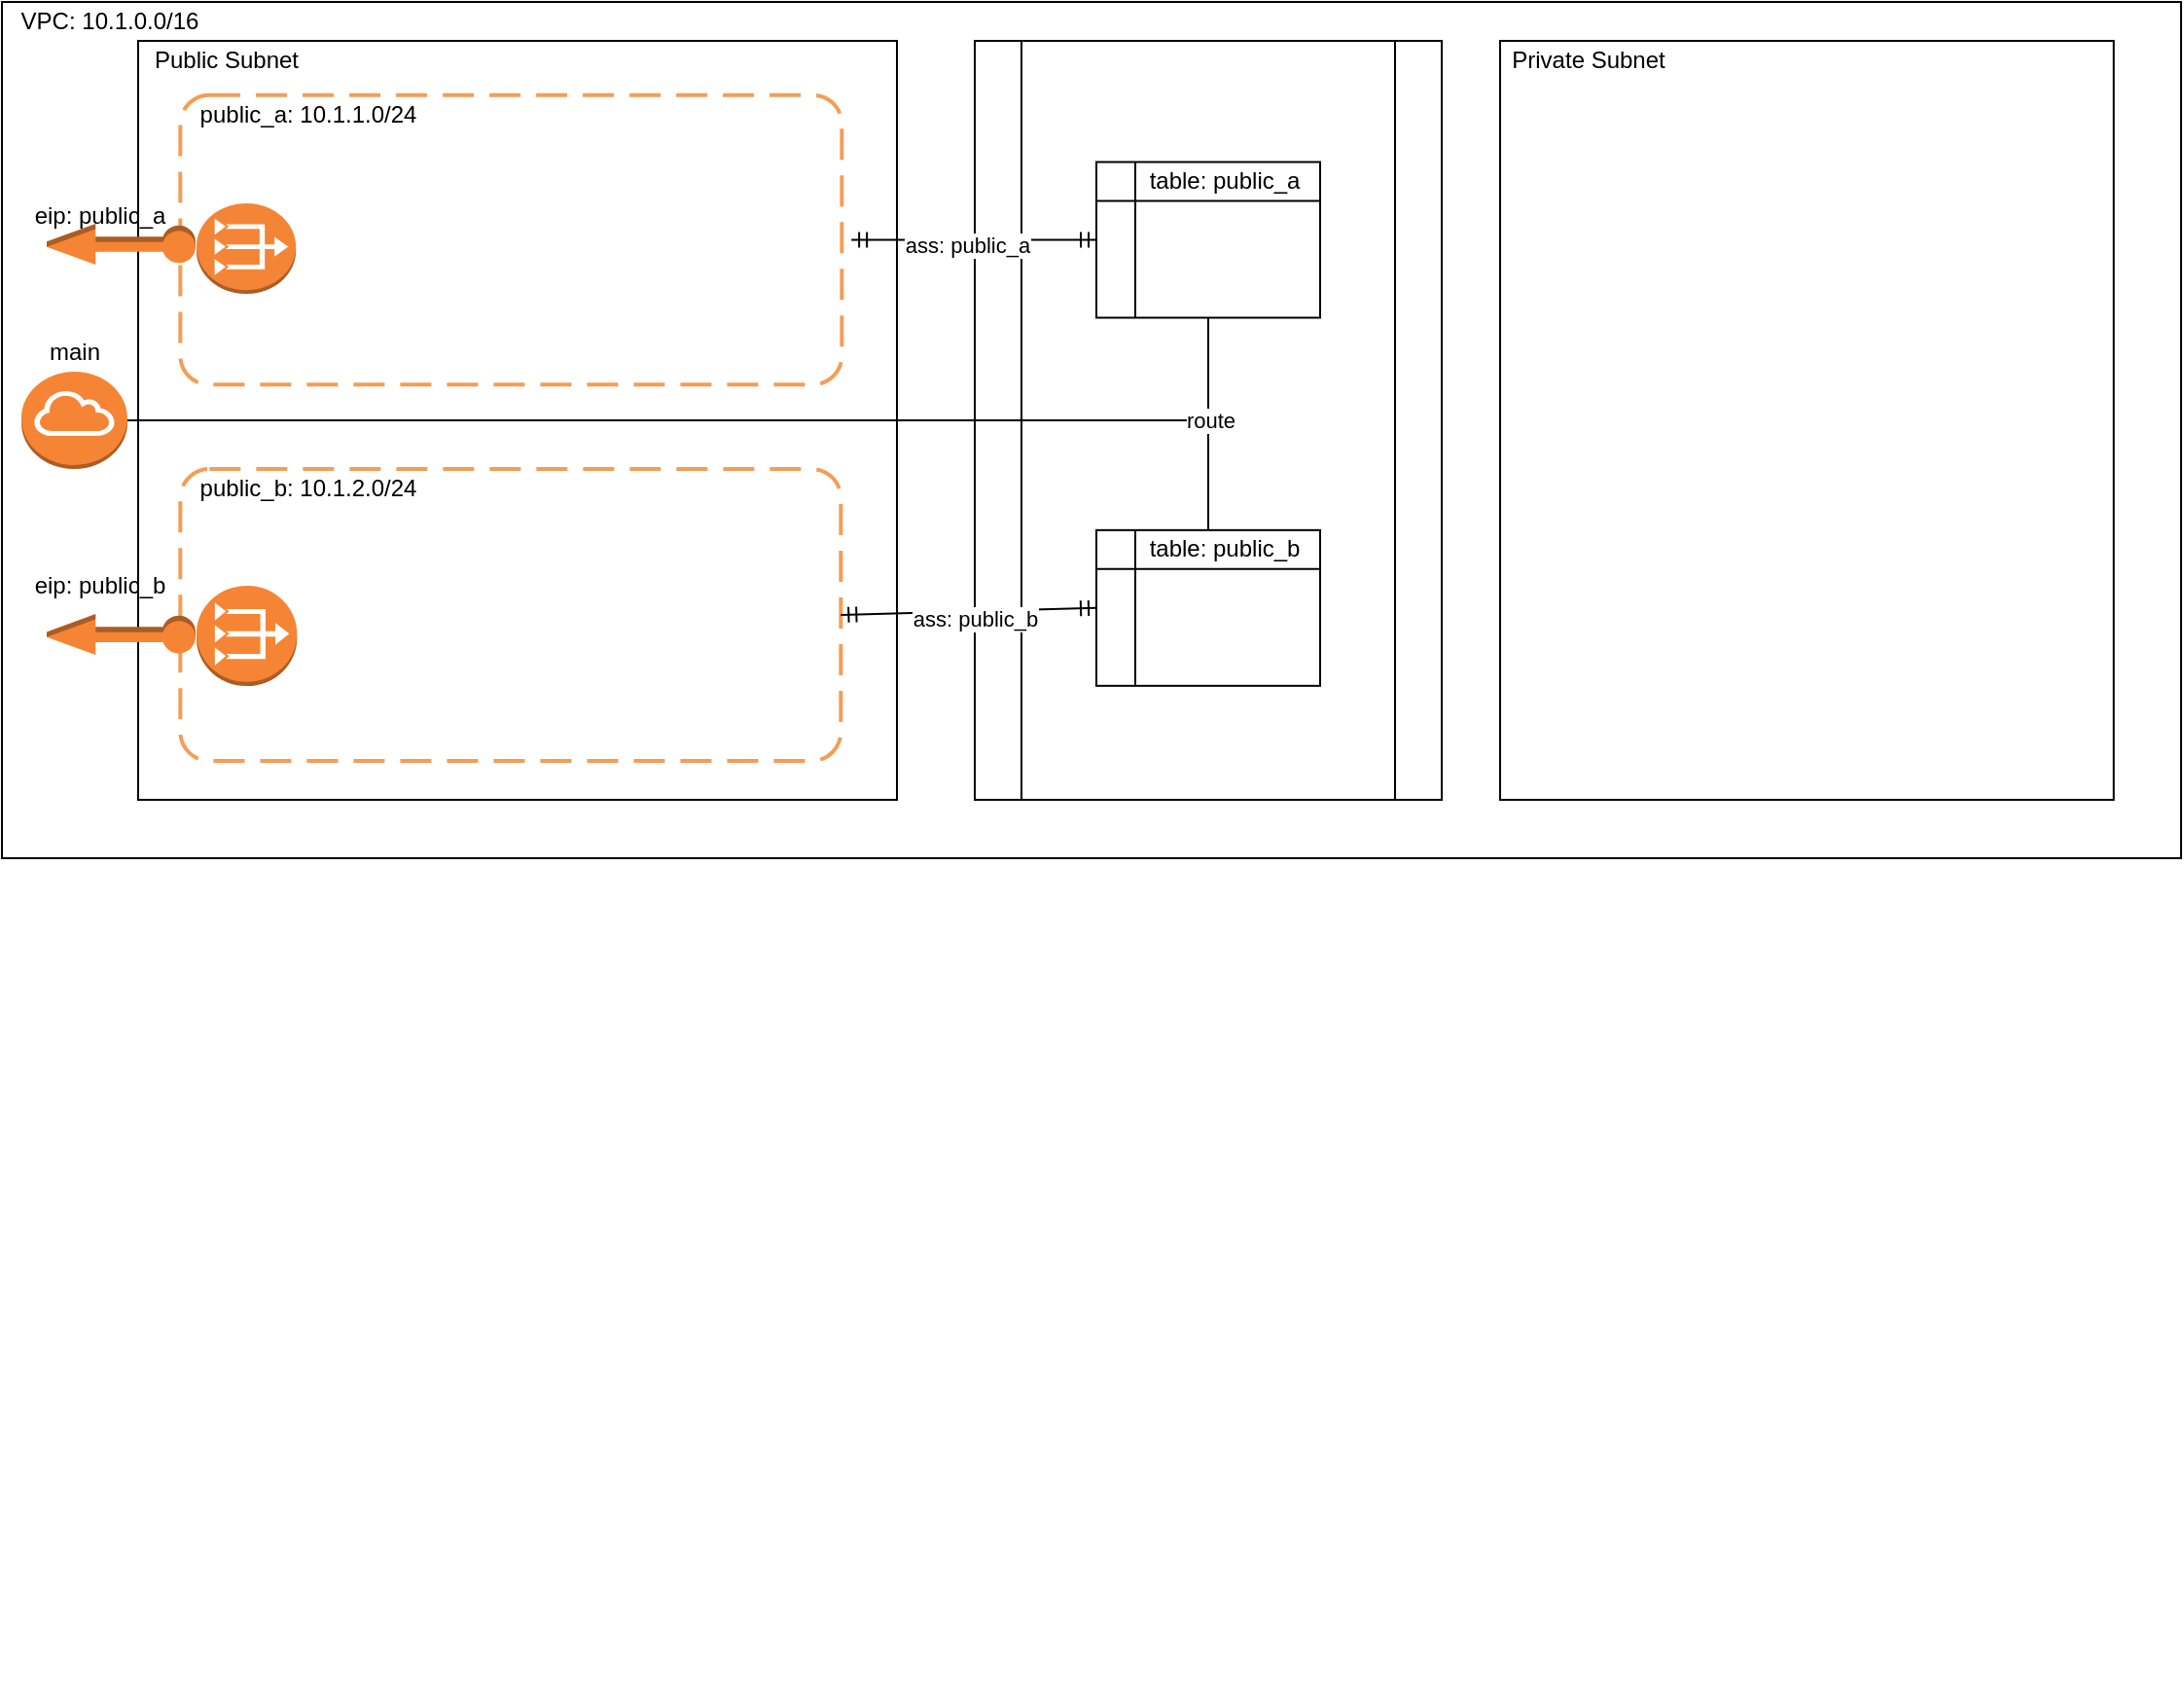<mxfile version="13.1.3">
    <diagram id="6hGFLwfOUW9BJ-s0fimq" name="Page-1">
        <mxGraphModel dx="504" dy="525" grid="1" gridSize="10" guides="1" tooltips="1" connect="1" arrows="1" fold="1" page="1" pageScale="1" pageWidth="827" pageHeight="1169" math="0" shadow="0">
            <root>
                <mxCell id="0"/>
                <mxCell id="1" parent="0"/>
                <mxCell id="36" value="" style="group" parent="1" vertex="1" connectable="0">
                    <mxGeometry x="250" y="110" width="1120" height="868.749" as="geometry"/>
                </mxCell>
                <mxCell id="44" value="" style="group" parent="36" vertex="1" connectable="0">
                    <mxGeometry width="1120" height="868.749" as="geometry"/>
                </mxCell>
                <mxCell id="2" value="" style="rounded=0;whiteSpace=wrap;html=1;" parent="44" vertex="1">
                    <mxGeometry width="1120" height="440" as="geometry"/>
                </mxCell>
                <mxCell id="3" value="VPC: 10.1.0.0/16" style="text;html=1;align=center;verticalAlign=middle;resizable=0;points=[];autosize=1;" parent="44" vertex="1">
                    <mxGeometry width="110" height="20" as="geometry"/>
                </mxCell>
                <mxCell id="12" value="" style="group" parent="44" vertex="1" connectable="0">
                    <mxGeometry x="70" y="20" width="390" height="848.749" as="geometry"/>
                </mxCell>
                <mxCell id="5" value="" style="rounded=0;whiteSpace=wrap;html=1;" parent="12" vertex="1">
                    <mxGeometry width="390" height="390" as="geometry"/>
                </mxCell>
                <mxCell id="11" value="Public Subnet" style="text;html=1;align=center;verticalAlign=middle;resizable=0;points=[];autosize=1;" parent="12" vertex="1">
                    <mxGeometry width="90" height="20" as="geometry"/>
                </mxCell>
                <mxCell id="24" value="" style="group" parent="12" vertex="1" connectable="0">
                    <mxGeometry y="490" width="350.32" height="358.749" as="geometry"/>
                </mxCell>
                <mxCell id="60" value="" style="rounded=1;arcSize=10;dashed=1;strokeColor=#F59D56;fillColor=none;gradientColor=none;dashPattern=8 4;strokeWidth=2;" vertex="1" parent="12">
                    <mxGeometry x="21.67" y="220" width="339.5" height="150" as="geometry"/>
                </mxCell>
                <mxCell id="65" value="public_b: 10.1.2.0/24" style="text;html=1;align=center;verticalAlign=middle;resizable=0;points=[];autosize=1;" vertex="1" parent="12">
                    <mxGeometry x="21.67" y="220" width="130" height="20" as="geometry"/>
                </mxCell>
                <mxCell id="80" value="" style="outlineConnect=0;dashed=0;verticalLabelPosition=bottom;verticalAlign=top;align=center;html=1;shape=mxgraph.aws3.vpc_nat_gateway;fillColor=#F58534;gradientColor=none;" vertex="1" parent="12">
                    <mxGeometry x="30.001" y="280.0" width="51.66" height="51.56" as="geometry"/>
                </mxCell>
                <mxCell id="23" value="" style="group" parent="12" vertex="1" connectable="0">
                    <mxGeometry x="21.667" y="27.89" width="344.901" height="148.749" as="geometry"/>
                </mxCell>
                <mxCell id="29" value="" style="group" parent="23" vertex="1" connectable="0">
                    <mxGeometry x="-0.005" width="344.906" height="148.749" as="geometry"/>
                </mxCell>
                <mxCell id="17" value="public_a: 10.1.1.0/24" style="text;html=1;align=center;verticalAlign=middle;resizable=0;points=[];autosize=1;" parent="29" vertex="1">
                    <mxGeometry width="130" height="20" as="geometry"/>
                </mxCell>
                <mxCell id="49" value="" style="rounded=1;arcSize=10;dashed=1;strokeColor=#F59D56;fillColor=none;gradientColor=none;dashPattern=8 4;strokeWidth=2;" vertex="1" parent="12">
                    <mxGeometry x="21.671" y="27.89" width="340" height="148.749" as="geometry"/>
                </mxCell>
                <mxCell id="28" value="" style="outlineConnect=0;dashed=0;verticalLabelPosition=bottom;verticalAlign=top;align=center;html=1;shape=mxgraph.aws3.vpc_nat_gateway;fillColor=#F58536;gradientColor=none;" parent="12" vertex="1">
                    <mxGeometry x="29.998" y="83.518" width="51.09" height="46.484" as="geometry"/>
                </mxCell>
                <mxCell id="87" value="" style="group" vertex="1" connectable="0" parent="12">
                    <mxGeometry x="-40" y="291.56" width="80" height="40.0" as="geometry"/>
                </mxCell>
                <mxCell id="88" value="" style="outlineConnect=0;dashed=0;verticalLabelPosition=bottom;verticalAlign=top;align=center;html=1;shape=mxgraph.aws3.elastic_ip;fillColor=#F58534;gradientColor=none;rotation=-180;" vertex="1" parent="87">
                    <mxGeometry x="-7" y="3.0" width="76.5" height="21" as="geometry"/>
                </mxCell>
                <mxCell id="86" value="" style="group" vertex="1" connectable="0" parent="12">
                    <mxGeometry x="-43" y="90" width="80" height="40.0" as="geometry"/>
                </mxCell>
                <mxCell id="82" value="" style="outlineConnect=0;dashed=0;verticalLabelPosition=bottom;verticalAlign=top;align=center;html=1;shape=mxgraph.aws3.elastic_ip;fillColor=#F58534;gradientColor=none;rotation=-180;" vertex="1" parent="86">
                    <mxGeometry x="-4" y="4.0" width="76.5" height="21" as="geometry"/>
                </mxCell>
                <mxCell id="14" value="" style="group" parent="44" vertex="1" connectable="0">
                    <mxGeometry x="770" y="20" width="315.375" height="390" as="geometry"/>
                </mxCell>
                <mxCell id="10" value="" style="rounded=0;whiteSpace=wrap;html=1;" parent="14" vertex="1">
                    <mxGeometry width="315.375" height="390" as="geometry"/>
                </mxCell>
                <mxCell id="13" value="Private Subnet" style="text;html=1;align=center;verticalAlign=middle;resizable=0;points=[];autosize=1;" parent="14" vertex="1">
                    <mxGeometry width="90" height="20" as="geometry"/>
                </mxCell>
                <mxCell id="34" value="" style="shape=process;whiteSpace=wrap;html=1;backgroundOutline=1;" parent="44" vertex="1">
                    <mxGeometry x="500" y="20" width="240" height="390" as="geometry"/>
                </mxCell>
                <mxCell id="22" value="" style="outlineConnect=0;dashed=0;verticalLabelPosition=bottom;verticalAlign=top;align=center;html=1;shape=mxgraph.aws3.internet_gateway;fillColor=#F58534;gradientColor=none;" parent="44" vertex="1">
                    <mxGeometry x="10" y="190" width="54.489" height="50" as="geometry"/>
                </mxCell>
                <mxCell id="64" value="" style="edgeStyle=orthogonalEdgeStyle;rounded=0;orthogonalLoop=1;jettySize=auto;html=1;" edge="1" parent="44" target="63">
                    <mxGeometry relative="1" as="geometry">
                        <mxPoint x="58" y="622" as="sourcePoint"/>
                    </mxGeometry>
                </mxCell>
                <mxCell id="69" value="" style="group" vertex="1" connectable="0" parent="44">
                    <mxGeometry x="436.568" y="122.265" as="geometry"/>
                </mxCell>
                <mxCell id="42" style="rounded=0;orthogonalLoop=1;jettySize=auto;html=1;exitX=1;exitY=0.5;exitDx=0;exitDy=0;startArrow=ERmandOne;startFill=0;endArrow=ERmandOne;endFill=0;elbow=vertical;entryX=0;entryY=0.5;entryDx=0;entryDy=0;" parent="69" target="19" edge="1">
                    <mxGeometry relative="1" as="geometry">
                        <mxPoint as="sourcePoint"/>
                    </mxGeometry>
                </mxCell>
                <mxCell id="43" value="ass: public_a" style="edgeLabel;html=1;align=center;verticalAlign=middle;resizable=0;points=[];" parent="42" vertex="1" connectable="0">
                    <mxGeometry x="-0.061" y="-2" relative="1" as="geometry">
                        <mxPoint as="offset"/>
                    </mxGeometry>
                </mxCell>
                <mxCell id="72" style="rounded=0;orthogonalLoop=1;jettySize=auto;html=1;entryX=1;entryY=0.5;entryDx=0;entryDy=0;exitX=0;exitY=0.5;exitDx=0;exitDy=0;startArrow=ERmandOne;startFill=0;endArrow=ERmandOne;endFill=0;" edge="1" parent="44" source="67" target="60">
                    <mxGeometry relative="1" as="geometry"/>
                </mxCell>
                <mxCell id="73" value="ass: public_b" style="edgeLabel;html=1;align=center;verticalAlign=middle;resizable=0;points=[];" vertex="1" connectable="0" parent="72">
                    <mxGeometry x="0.336" y="2" relative="1" as="geometry">
                        <mxPoint x="25.5" y="1" as="offset"/>
                    </mxGeometry>
                </mxCell>
                <mxCell id="66" value="" style="group" vertex="1" connectable="0" parent="44">
                    <mxGeometry x="562.5" y="271.42" width="115" height="80" as="geometry"/>
                </mxCell>
                <mxCell id="67" value="" style="shape=internalStorage;whiteSpace=wrap;html=1;backgroundOutline=1;" vertex="1" parent="66">
                    <mxGeometry width="115.0" height="80" as="geometry"/>
                </mxCell>
                <mxCell id="68" value="table: public_b" style="text;html=1;align=center;verticalAlign=middle;resizable=0;points=[];autosize=1;" vertex="1" parent="66">
                    <mxGeometry x="20" width="90" height="20" as="geometry"/>
                </mxCell>
                <mxCell id="38" value="" style="group" parent="44" vertex="1" connectable="0">
                    <mxGeometry x="562.5" y="82.26" width="115" height="80" as="geometry"/>
                </mxCell>
                <mxCell id="19" value="" style="shape=internalStorage;whiteSpace=wrap;html=1;backgroundOutline=1;" parent="38" vertex="1">
                    <mxGeometry width="115.0" height="80" as="geometry"/>
                </mxCell>
                <mxCell id="35" value="table: public_a" style="text;html=1;align=center;verticalAlign=middle;resizable=0;points=[];autosize=1;" parent="38" vertex="1">
                    <mxGeometry x="20" width="90" height="20" as="geometry"/>
                </mxCell>
                <mxCell id="74" style="edgeStyle=orthogonalEdgeStyle;rounded=0;orthogonalLoop=1;jettySize=auto;html=1;entryX=1;entryY=0.5;entryDx=0;entryDy=0;entryPerimeter=0;startArrow=none;startFill=0;endArrow=none;endFill=0;" edge="1" parent="44" source="19" target="22">
                    <mxGeometry relative="1" as="geometry">
                        <Array as="points">
                            <mxPoint x="620" y="215"/>
                        </Array>
                    </mxGeometry>
                </mxCell>
                <mxCell id="75" value="main" style="text;html=1;align=center;verticalAlign=middle;resizable=0;points=[];autosize=1;" vertex="1" parent="44">
                    <mxGeometry x="17.24" y="170" width="40" height="20" as="geometry"/>
                </mxCell>
                <mxCell id="78" style="edgeStyle=orthogonalEdgeStyle;rounded=0;orthogonalLoop=1;jettySize=auto;html=1;entryX=1;entryY=0.5;entryDx=0;entryDy=0;entryPerimeter=0;startArrow=none;startFill=0;endArrow=none;endFill=0;" edge="1" parent="44" source="68" target="22">
                    <mxGeometry relative="1" as="geometry">
                        <Array as="points">
                            <mxPoint x="620" y="215"/>
                        </Array>
                    </mxGeometry>
                </mxCell>
                <mxCell id="79" value="route" style="edgeLabel;html=1;align=center;verticalAlign=middle;resizable=0;points=[];" vertex="1" connectable="0" parent="78">
                    <mxGeometry x="-0.125" y="3" relative="1" as="geometry">
                        <mxPoint x="211.58" y="-3" as="offset"/>
                    </mxGeometry>
                </mxCell>
                <mxCell id="89" value="eip: public_b" style="text;html=1;align=center;verticalAlign=middle;resizable=0;points=[];autosize=1;" vertex="1" parent="44">
                    <mxGeometry x="10" y="290" width="80" height="20" as="geometry"/>
                </mxCell>
                <mxCell id="83" value="eip: public_a" style="text;html=1;align=center;verticalAlign=middle;resizable=0;points=[];autosize=1;" vertex="1" parent="44">
                    <mxGeometry x="10" y="100" width="80" height="20" as="geometry"/>
                </mxCell>
            </root>
        </mxGraphModel>
    </diagram>
</mxfile>